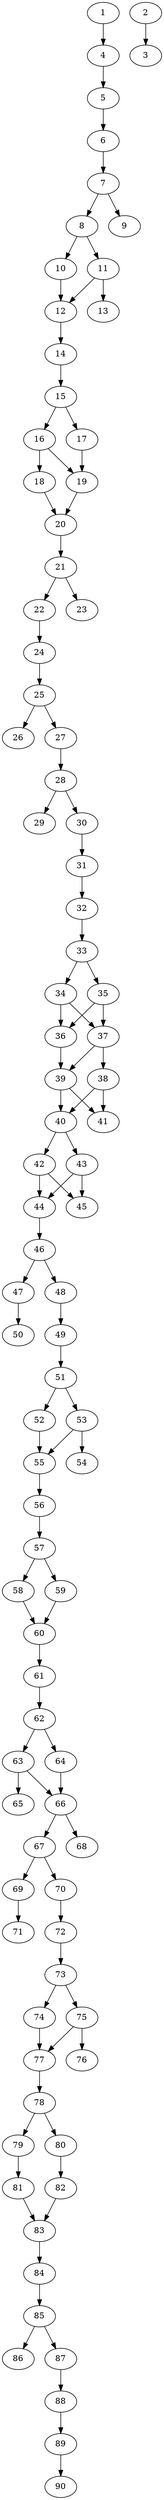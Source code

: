 // DAG automatically generated by daggen at Wed Apr 12 12:23:42 2017
// ./daggen --dot -n 90 --jump=1 --fat=0.2 --regularity=0.2 --density=0.6 
digraph G {
  1 [size="21288672180", alpha="0.16"]
  1 -> 4 [size ="33554432"]
  2 [size="250851484954", alpha="0.11"]
  2 -> 3 [size ="209715200"]
  3 [size="8589934592", alpha="0.08"]
  4 [size="266569826516", alpha="0.04"]
  4 -> 5 [size ="411041792"]
  5 [size="18083452437", alpha="0.01"]
  5 -> 6 [size ="75497472"]
  6 [size="11239402010", alpha="0.07"]
  6 -> 7 [size ="536870912"]
  7 [size="91010226100", alpha="0.01"]
  7 -> 8 [size ="209715200"]
  7 -> 9 [size ="209715200"]
  8 [size="131611055712", alpha="0.05"]
  8 -> 10 [size ="134217728"]
  8 -> 11 [size ="134217728"]
  9 [size="1073741824000", alpha="0.07"]
  10 [size="35672026415", alpha="0.01"]
  10 -> 12 [size ="33554432"]
  11 [size="8589934592", alpha="0.13"]
  11 -> 12 [size ="33554432"]
  11 -> 13 [size ="33554432"]
  12 [size="748579159796", alpha="0.17"]
  12 -> 14 [size ="536870912"]
  13 [size="195538073296", alpha="0.11"]
  14 [size="68719476736", alpha="0.13"]
  14 -> 15 [size ="134217728"]
  15 [size="23039846893", alpha="0.05"]
  15 -> 16 [size ="33554432"]
  15 -> 17 [size ="33554432"]
  16 [size="390412346", alpha="0.19"]
  16 -> 18 [size ="33554432"]
  16 -> 19 [size ="33554432"]
  17 [size="206186851062", alpha="0.08"]
  17 -> 19 [size ="209715200"]
  18 [size="57452790468", alpha="0.08"]
  18 -> 20 [size ="134217728"]
  19 [size="634662709577", alpha="0.06"]
  19 -> 20 [size ="411041792"]
  20 [size="549755813888", alpha="0.12"]
  20 -> 21 [size ="536870912"]
  21 [size="1073741824000", alpha="0.05"]
  21 -> 22 [size ="838860800"]
  21 -> 23 [size ="838860800"]
  22 [size="192889669042", alpha="0.19"]
  22 -> 24 [size ="838860800"]
  23 [size="134217728000", alpha="0.09"]
  24 [size="510842097178", alpha="0.00"]
  24 -> 25 [size ="411041792"]
  25 [size="150414688056", alpha="0.12"]
  25 -> 26 [size ="134217728"]
  25 -> 27 [size ="134217728"]
  26 [size="38637873706", alpha="0.09"]
  27 [size="6157905064", alpha="0.11"]
  27 -> 28 [size ="679477248"]
  28 [size="49170872478", alpha="0.17"]
  28 -> 29 [size ="838860800"]
  28 -> 30 [size ="838860800"]
  29 [size="1073741824000", alpha="0.19"]
  30 [size="199521503856", alpha="0.15"]
  30 -> 31 [size ="134217728"]
  31 [size="110165663159", alpha="0.04"]
  31 -> 32 [size ="301989888"]
  32 [size="782757789696", alpha="0.03"]
  32 -> 33 [size ="679477248"]
  33 [size="5808126297", alpha="0.02"]
  33 -> 34 [size ="134217728"]
  33 -> 35 [size ="134217728"]
  34 [size="352757018135", alpha="0.06"]
  34 -> 36 [size ="301989888"]
  34 -> 37 [size ="301989888"]
  35 [size="13007181632", alpha="0.12"]
  35 -> 36 [size ="536870912"]
  35 -> 37 [size ="536870912"]
  36 [size="28991029248", alpha="0.04"]
  36 -> 39 [size ="75497472"]
  37 [size="5343999218", alpha="0.12"]
  37 -> 38 [size ="134217728"]
  37 -> 39 [size ="134217728"]
  38 [size="3051857138", alpha="0.02"]
  38 -> 40 [size ="301989888"]
  38 -> 41 [size ="301989888"]
  39 [size="28991029248", alpha="0.20"]
  39 -> 40 [size ="75497472"]
  39 -> 41 [size ="75497472"]
  40 [size="8589934592", alpha="0.06"]
  40 -> 42 [size ="33554432"]
  40 -> 43 [size ="33554432"]
  41 [size="4159747880", alpha="0.13"]
  42 [size="231928233984", alpha="0.05"]
  42 -> 44 [size ="301989888"]
  42 -> 45 [size ="301989888"]
  43 [size="28991029248", alpha="0.08"]
  43 -> 44 [size ="75497472"]
  43 -> 45 [size ="75497472"]
  44 [size="472153786895", alpha="0.03"]
  44 -> 46 [size ="679477248"]
  45 [size="41248230653", alpha="0.09"]
  46 [size="197170954812", alpha="0.19"]
  46 -> 47 [size ="536870912"]
  46 -> 48 [size ="536870912"]
  47 [size="21549495623", alpha="0.13"]
  47 -> 50 [size ="411041792"]
  48 [size="1412890648", alpha="0.09"]
  48 -> 49 [size ="134217728"]
  49 [size="17465402285", alpha="0.08"]
  49 -> 51 [size ="679477248"]
  50 [size="28332891072", alpha="0.09"]
  51 [size="24263454367", alpha="0.13"]
  51 -> 52 [size ="679477248"]
  51 -> 53 [size ="679477248"]
  52 [size="618668712678", alpha="0.14"]
  52 -> 55 [size ="679477248"]
  53 [size="28991029248", alpha="0.20"]
  53 -> 54 [size ="75497472"]
  53 -> 55 [size ="75497472"]
  54 [size="624859391988", alpha="0.06"]
  55 [size="16422891505", alpha="0.15"]
  55 -> 56 [size ="301989888"]
  56 [size="1021512249588", alpha="0.15"]
  56 -> 57 [size ="679477248"]
  57 [size="28991029248", alpha="0.09"]
  57 -> 58 [size ="75497472"]
  57 -> 59 [size ="75497472"]
  58 [size="173221646160", alpha="0.02"]
  58 -> 60 [size ="134217728"]
  59 [size="164492525340", alpha="0.03"]
  59 -> 60 [size ="134217728"]
  60 [size="5115453348", alpha="0.09"]
  60 -> 61 [size ="134217728"]
  61 [size="5980698306", alpha="0.15"]
  61 -> 62 [size ="33554432"]
  62 [size="287254126445", alpha="0.02"]
  62 -> 63 [size ="411041792"]
  62 -> 64 [size ="411041792"]
  63 [size="111300286500", alpha="0.01"]
  63 -> 65 [size ="75497472"]
  63 -> 66 [size ="75497472"]
  64 [size="6784623471", alpha="0.01"]
  64 -> 66 [size ="679477248"]
  65 [size="202207145808", alpha="0.11"]
  66 [size="20484717259", alpha="0.02"]
  66 -> 67 [size ="679477248"]
  66 -> 68 [size ="679477248"]
  67 [size="2172212202", alpha="0.08"]
  67 -> 69 [size ="75497472"]
  67 -> 70 [size ="75497472"]
  68 [size="1073741824000", alpha="0.00"]
  69 [size="18164987250", alpha="0.15"]
  69 -> 71 [size ="33554432"]
  70 [size="368293445632", alpha="0.16"]
  70 -> 72 [size ="411041792"]
  71 [size="782757789696", alpha="0.14"]
  72 [size="631456991724", alpha="0.01"]
  72 -> 73 [size ="536870912"]
  73 [size="234885484964", alpha="0.09"]
  73 -> 74 [size ="411041792"]
  73 -> 75 [size ="411041792"]
  74 [size="368293445632", alpha="0.16"]
  74 -> 77 [size ="411041792"]
  75 [size="21455910335", alpha="0.10"]
  75 -> 76 [size ="411041792"]
  75 -> 77 [size ="411041792"]
  76 [size="782757789696", alpha="0.20"]
  77 [size="134217728000", alpha="0.00"]
  77 -> 78 [size ="209715200"]
  78 [size="3183753631", alpha="0.19"]
  78 -> 79 [size ="75497472"]
  78 -> 80 [size ="75497472"]
  79 [size="6296946212", alpha="0.02"]
  79 -> 81 [size ="134217728"]
  80 [size="6320705843", alpha="0.00"]
  80 -> 82 [size ="209715200"]
  81 [size="368293445632", alpha="0.06"]
  81 -> 83 [size ="411041792"]
  82 [size="1415147612374", alpha="0.11"]
  82 -> 83 [size ="838860800"]
  83 [size="378148460976", alpha="0.13"]
  83 -> 84 [size ="536870912"]
  84 [size="196401212350", alpha="0.16"]
  84 -> 85 [size ="209715200"]
  85 [size="782757789696", alpha="0.19"]
  85 -> 86 [size ="679477248"]
  85 -> 87 [size ="679477248"]
  86 [size="33353528984", alpha="0.07"]
  87 [size="134217728000", alpha="0.14"]
  87 -> 88 [size ="209715200"]
  88 [size="1073741824000", alpha="0.11"]
  88 -> 89 [size ="838860800"]
  89 [size="55214229528", alpha="0.04"]
  89 -> 90 [size ="134217728"]
  90 [size="28991029248", alpha="0.19"]
}
